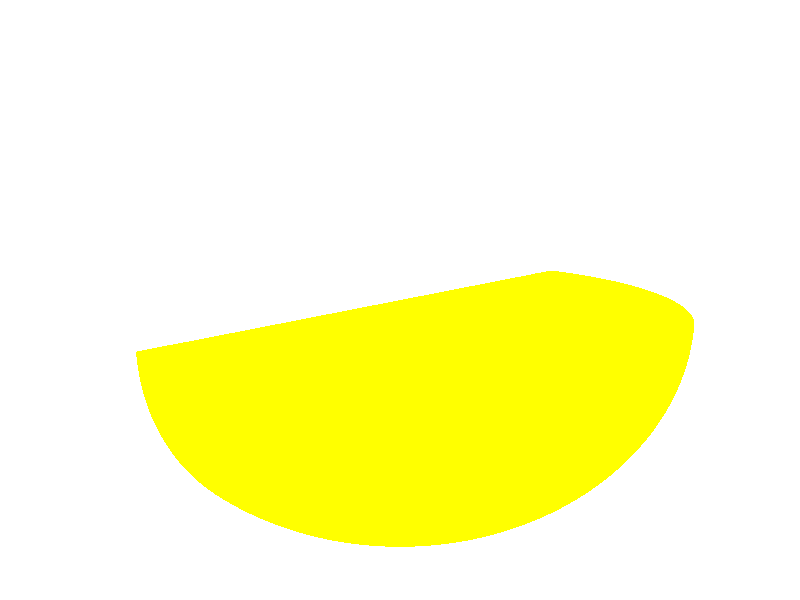 #include "colors.inc"
camera {	perspective 	location < 0.0, 1, -5>	angle 60	look_at < 0.0, 0.0, 0.0>
	rotate y*45}light_source {	< 100, 100, -100>	rgb <1.000000, 1.000000, 1.000000>	shadowless}background {	rgb <1.000000, 1, 1.000000>}
merge{
difference{
	sphere {		<0.0, 0, 0>, 2
	}
	plane { -y, 0}
	sphere {		<0.0, 0, 0>, 1.7
		pigment{Yellow}	}
	plane { -z, 0}
	pigment{Yellow}
}
intersection{
	difference{
		sphere {			<0.0, 0, 0>, 1.999
		}
		plane { -y, 0}
	}
	box{
		<-2,-2,0><2,-0.001,-0.3>
	}
	pigment{Yellow}
}
	scale <1,0.8,1>
}
